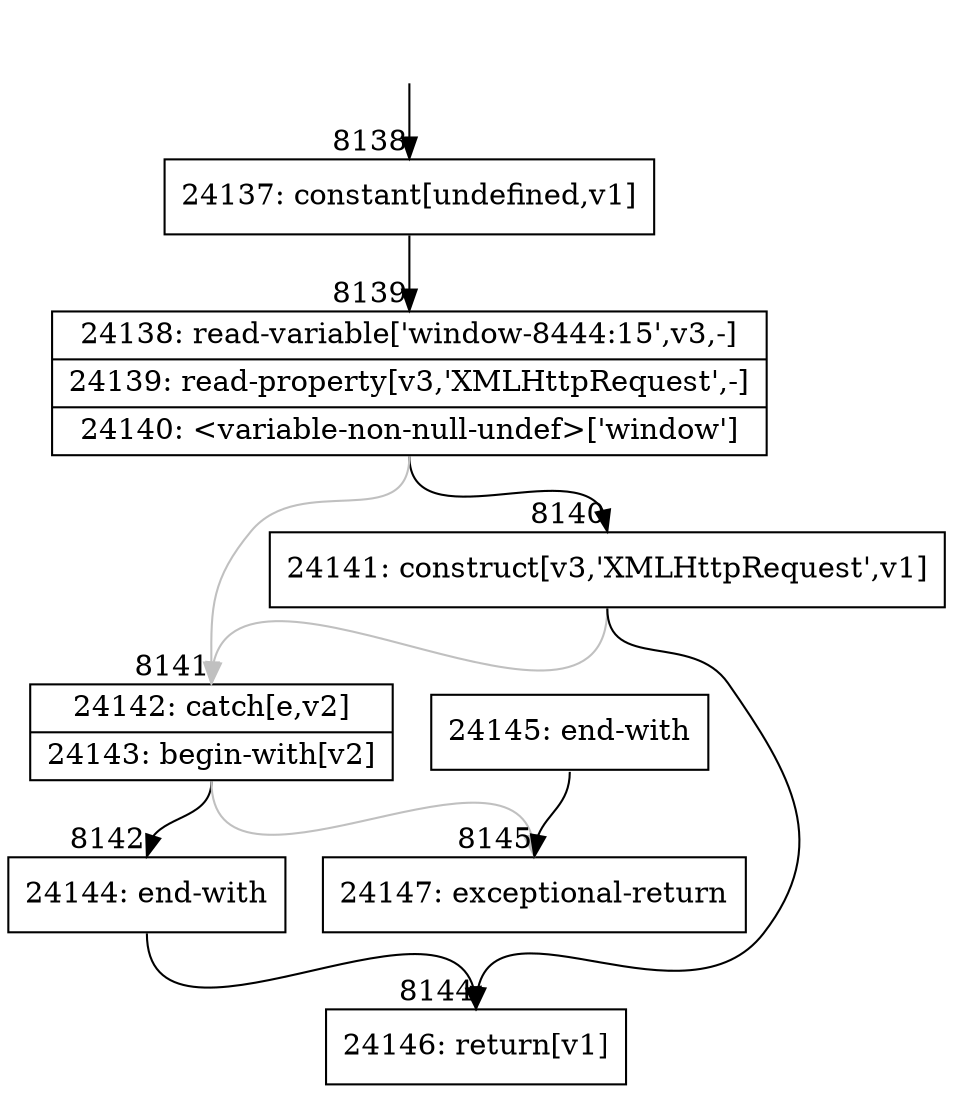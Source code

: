 digraph {
rankdir="TD"
BB_entry506[shape=none,label=""];
BB_entry506 -> BB8138 [tailport=s, headport=n, headlabel="    8138"]
BB8138 [shape=record label="{24137: constant[undefined,v1]}" ] 
BB8138 -> BB8139 [tailport=s, headport=n, headlabel="      8139"]
BB8139 [shape=record label="{24138: read-variable['window-8444:15',v3,-]|24139: read-property[v3,'XMLHttpRequest',-]|24140: \<variable-non-null-undef\>['window']}" ] 
BB8139 -> BB8140 [tailport=s, headport=n, headlabel="      8140"]
BB8139 -> BB8141 [tailport=s, headport=n, color=gray, headlabel="      8141"]
BB8140 [shape=record label="{24141: construct[v3,'XMLHttpRequest',v1]}" ] 
BB8140 -> BB8144 [tailport=s, headport=n, headlabel="      8144"]
BB8140 -> BB8141 [tailport=s, headport=n, color=gray]
BB8141 [shape=record label="{24142: catch[e,v2]|24143: begin-with[v2]}" ] 
BB8141 -> BB8142 [tailport=s, headport=n, headlabel="      8142"]
BB8141 -> BB8145 [tailport=s, headport=n, color=gray, headlabel="      8145"]
BB8142 [shape=record label="{24144: end-with}" ] 
BB8142 -> BB8144 [tailport=s, headport=n]
BB8143 [shape=record label="{24145: end-with}" ] 
BB8143 -> BB8145 [tailport=s, headport=n]
BB8144 [shape=record label="{24146: return[v1]}" ] 
BB8145 [shape=record label="{24147: exceptional-return}" ] 
}
